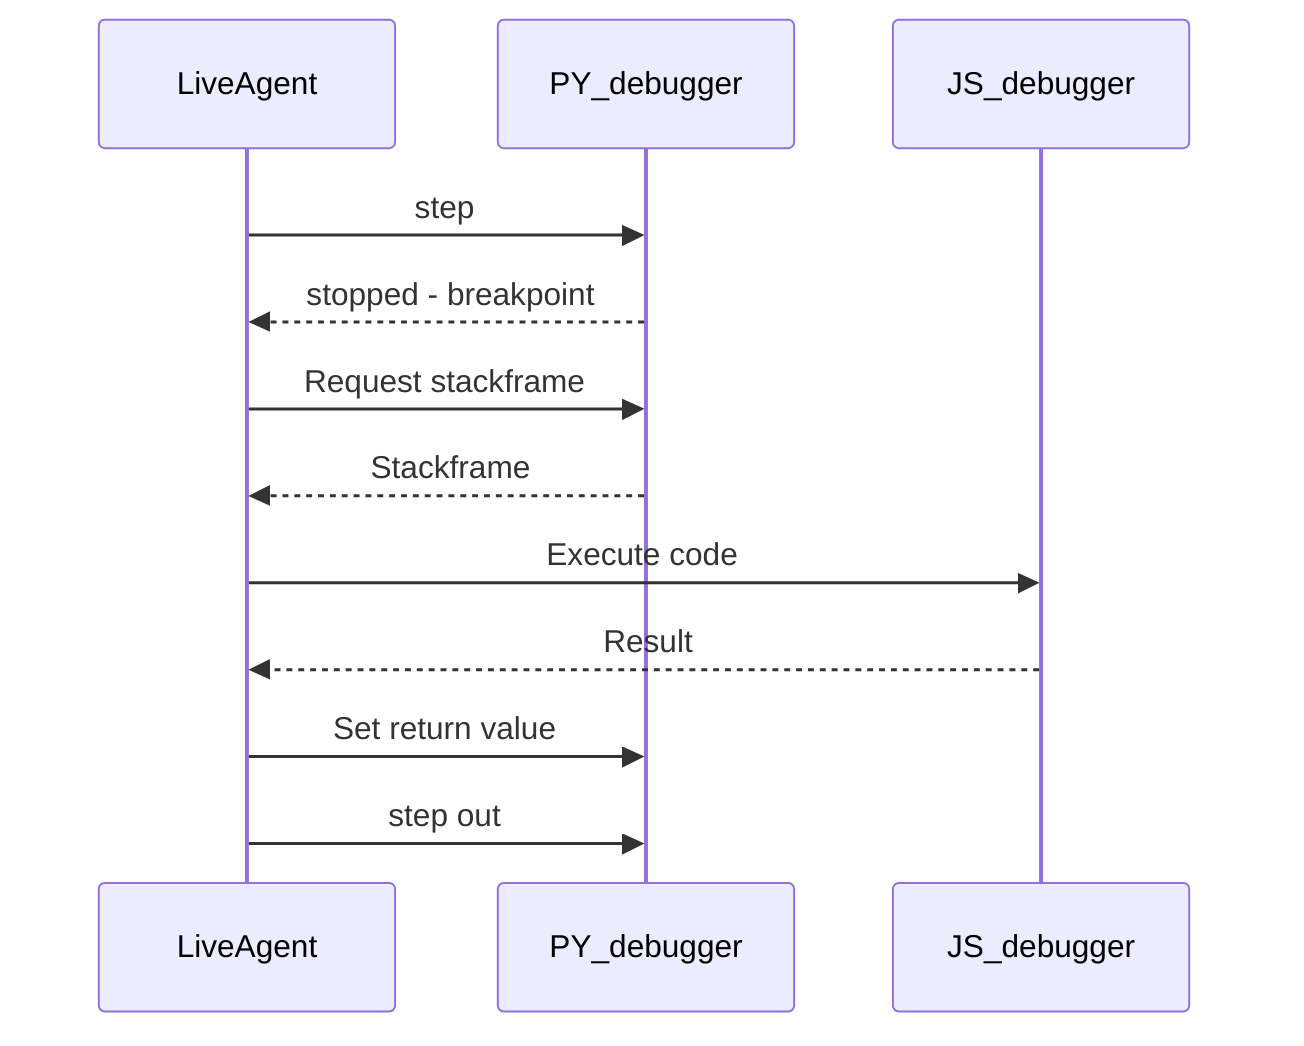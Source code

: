 sequenceDiagram
    LiveAgent->>PY_debugger: step
    PY_debugger-->>LiveAgent: stopped - breakpoint
    LiveAgent->>PY_debugger: Request stackframe
    PY_debugger-->>LiveAgent: Stackframe
    LiveAgent->>JS_debugger: Execute code
    JS_debugger-->>LiveAgent: Result
    LiveAgent->>PY_debugger: Set return value
    LiveAgent->>PY_debugger: step out